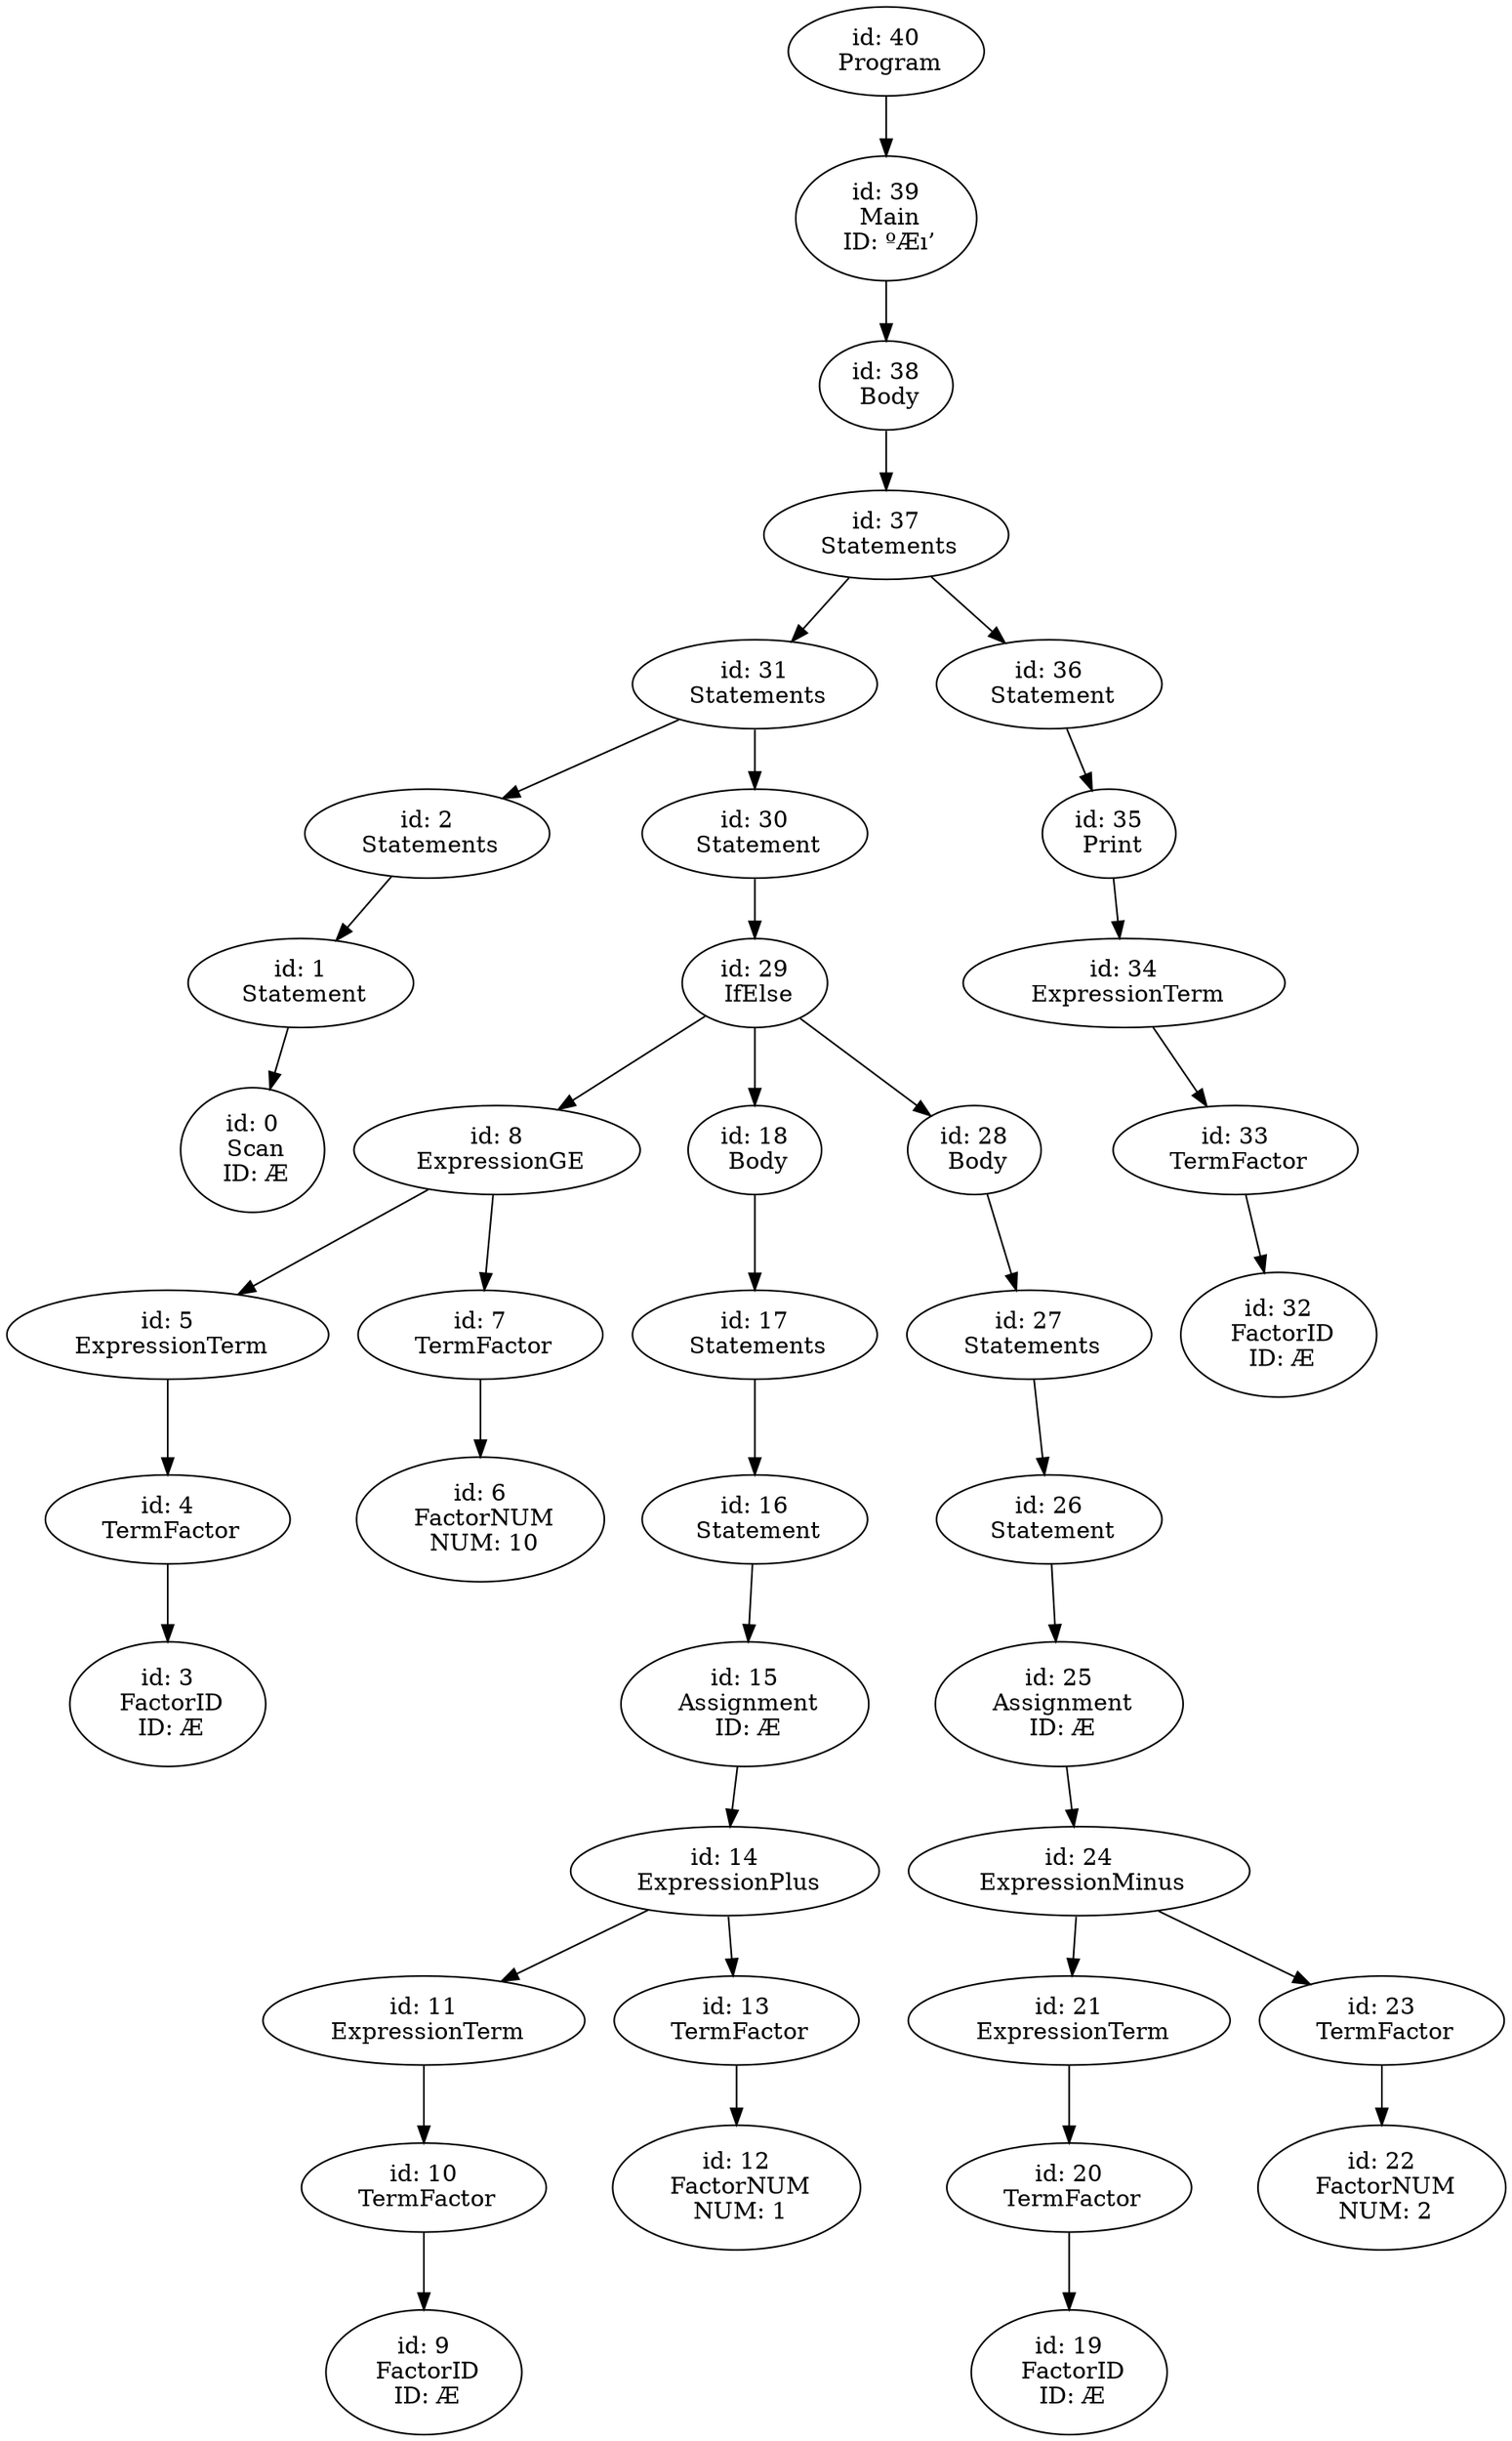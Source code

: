 digraph ast {
n40 [label="id: 40
 Program"];
n40 -> n39;
n39 [label="id: 39
 Main
 ID: ºÆı’"];
n39 -> n38;
n38 [label="id: 38
 Body"];
n38 -> n37;
n37 [label="id: 37
 Statements"];
n37 -> n31;
n31 [label="id: 31
 Statements"];
n31 -> n2;
n2 [label="id: 2
 Statements"];
n2 -> n1;
n1 [label="id: 1
 Statement"];
n1 -> n0;
n0 [label="id: 0
 Scan
 ID: Æ"];
n31 -> n30;
n30 [label="id: 30
 Statement"];
n30 -> n29;
n29 [label="id: 29
 IfElse"];
n29 -> n8;
n8 [label="id: 8
 ExpressionGE"];
n8 -> n5;
n5 [label="id: 5
 ExpressionTerm"];
n5 -> n4;
n4 [label="id: 4
 TermFactor"];
n4 -> n3;
n3 [label="id: 3
 FactorID
 ID: Æ"];
n8 -> n7;
n7 [label="id: 7
 TermFactor"];
n7 -> n6;
n6 [label="id: 6
 FactorNUM
 NUM: 10"];
n29 -> n18;
n18 [label="id: 18
 Body"];
n18 -> n17;
n17 [label="id: 17
 Statements"];
n17 -> n16;
n16 [label="id: 16
 Statement"];
n16 -> n15;
n15 [label="id: 15
 Assignment
 ID: Æ"];
n15 -> n14;
n14 [label="id: 14
 ExpressionPlus"];
n14 -> n11;
n11 [label="id: 11
 ExpressionTerm"];
n11 -> n10;
n10 [label="id: 10
 TermFactor"];
n10 -> n9;
n9 [label="id: 9
 FactorID
 ID: Æ"];
n14 -> n13;
n13 [label="id: 13
 TermFactor"];
n13 -> n12;
n12 [label="id: 12
 FactorNUM
 NUM: 1"];
n29 -> n28;
n28 [label="id: 28
 Body"];
n28 -> n27;
n27 [label="id: 27
 Statements"];
n27 -> n26;
n26 [label="id: 26
 Statement"];
n26 -> n25;
n25 [label="id: 25
 Assignment
 ID: Æ"];
n25 -> n24;
n24 [label="id: 24
 ExpressionMinus"];
n24 -> n21;
n21 [label="id: 21
 ExpressionTerm"];
n21 -> n20;
n20 [label="id: 20
 TermFactor"];
n20 -> n19;
n19 [label="id: 19
 FactorID
 ID: Æ"];
n24 -> n23;
n23 [label="id: 23
 TermFactor"];
n23 -> n22;
n22 [label="id: 22
 FactorNUM
 NUM: 2"];
n37 -> n36;
n36 [label="id: 36
 Statement"];
n36 -> n35;
n35 [label="id: 35
 Print"];
n35 -> n34;
n34 [label="id: 34
 ExpressionTerm"];
n34 -> n33;
n33 [label="id: 33
 TermFactor"];
n33 -> n32;
n32 [label="id: 32
 FactorID
 ID: Æ"];
}
